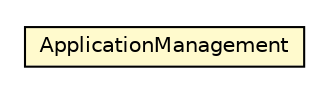 #!/usr/local/bin/dot
#
# Class diagram 
# Generated by UMLGraph version R5_6-24-gf6e263 (http://www.umlgraph.org/)
#

digraph G {
	edge [fontname="Helvetica",fontsize=10,labelfontname="Helvetica",labelfontsize=10];
	node [fontname="Helvetica",fontsize=10,shape=plaintext];
	nodesep=0.25;
	ranksep=0.5;
	// fr.fastconnect.factory.tibco.bw.maven.packaging.ApplicationManagement
	c1567 [label=<<table title="fr.fastconnect.factory.tibco.bw.maven.packaging.ApplicationManagement" border="0" cellborder="1" cellspacing="0" cellpadding="2" port="p" bgcolor="lemonChiffon" href="./ApplicationManagement.html">
		<tr><td><table border="0" cellspacing="0" cellpadding="1">
<tr><td align="center" balign="center"> ApplicationManagement </td></tr>
		</table></td></tr>
		</table>>, URL="./ApplicationManagement.html", fontname="Helvetica", fontcolor="black", fontsize=10.0];
}

